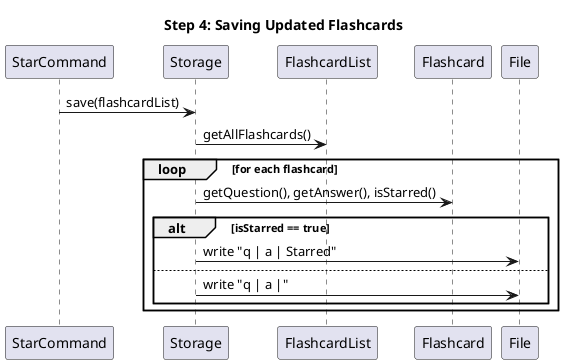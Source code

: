 @startuml
title Step 4: Saving Updated Flashcards

participant "StarCommand" as SC
participant "Storage" as S
participant "FlashcardList" as FCL
participant "Flashcard" as FC
participant "File" as File

SC -> S : save(flashcardList)
S -> FCL : getAllFlashcards()
loop for each flashcard
    S -> FC : getQuestion(), getAnswer(), isStarred()
    alt isStarred == true
        S -> File : write "q | a | Starred"
    else
        S -> File : write "q | a |"
    end
end
@enduml
